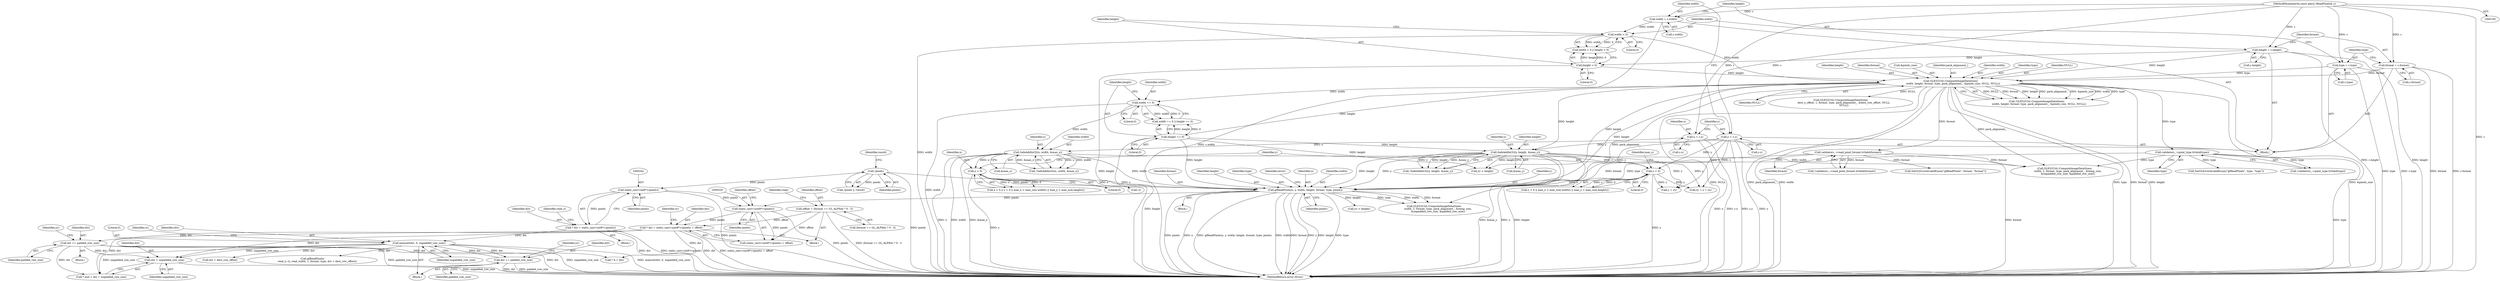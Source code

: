 digraph "0_Chrome_3aad1a37affb1ab70d1897f2b03eb8c077264984_0@pointer" {
"1000537" [label="(Call,dst + unpadded_row_size)"];
"1000556" [label="(Call,dst += padded_row_size)"];
"1000516" [label="(Call,* dst = static_cast<uint8*>(pixels) + offset)"];
"1000519" [label="(Call,static_cast<uint8*>(pixels))"];
"1000341" [label="(Call,static_cast<int8*>(pixels))"];
"1000194" [label="(Call,!pixels)"];
"1000413" [label="(Call,glReadPixels(x, y, width, height, format, type, pixels))"];
"1000272" [label="(Call,x < 0)"];
"1000243" [label="(Call,SafeAddInt32(x, width, &max_x))"];
"1000105" [label="(Call,x = c.x)"];
"1000102" [label="(MethodParameterIn,const gles2::ReadPixels& c)"];
"1000225" [label="(Call,width == 0)"];
"1000159" [label="(Call,GLES2Util::ComputeImageDataSizes(\n      width, height, format, type, pack_alignment_, &pixels_size, NULL, NULL))"];
"1000142" [label="(Call,width < 0)"];
"1000117" [label="(Call,width = c.width)"];
"1000145" [label="(Call,height < 0)"];
"1000123" [label="(Call,height = c.height)"];
"1000129" [label="(Call,format = c.format)"];
"1000135" [label="(Call,type = c.type)"];
"1000111" [label="(Call,y = c.y)"];
"1000276" [label="(Call,y < 0)"];
"1000249" [label="(Call,SafeAddInt32(y, height, &max_y))"];
"1000228" [label="(Call,height == 0)"];
"1000203" [label="(Call,validators_->read_pixel_format.IsValid(format))"];
"1000214" [label="(Call,validators_->pixel_type.IsValid(type))"];
"1000498" [label="(Call,offset = (format == GL_ALPHA) ? 0 : 3)"];
"1000381" [label="(Call,memset(dst, 0, unpadded_row_size))"];
"1000408" [label="(Call,dst += padded_row_size)"];
"1000339" [label="(Call,* dst = static_cast<int8*>(pixels))"];
"1000249" [label="(Call,SafeAddInt32(y, height, &max_y))"];
"1000519" [label="(Call,static_cast<uint8*>(pixels))"];
"1000382" [label="(Identifier,dst)"];
"1000274" [label="(Literal,0)"];
"1000117" [label="(Call,width = c.width)"];
"1000243" [label="(Call,SafeAddInt32(x, width, &max_x))"];
"1000340" [label="(Identifier,dst)"];
"1000197" [label="(Identifier,result)"];
"1000533" [label="(Block,)"];
"1000286" [label="(Block,)"];
"1000526" [label="(Identifier,yy)"];
"1000230" [label="(Literal,0)"];
"1000500" [label="(Call,(format == GL_ALPHA) ? 0 : 3)"];
"1000528" [label="(Call,yy < height)"];
"1000376" [label="(Call,ry = y + yy)"];
"1000137" [label="(Call,c.type)"];
"1000131" [label="(Call,c.format)"];
"1000383" [label="(Literal,0)"];
"1000161" [label="(Identifier,height)"];
"1000532" [label="(Identifier,yy)"];
"1000158" [label="(Call,!GLES2Util::ComputeImageDataSizes(\n      width, height, format, type, pack_alignment_, &pixels_size, NULL, NULL))"];
"1000415" [label="(Identifier,y)"];
"1000271" [label="(Call,x < 0 || y < 0 || max_x > max_size.width() || max_y > max_size.height())"];
"1000103" [label="(Block,)"];
"1000162" [label="(Identifier,format)"];
"1000517" [label="(Identifier,dst)"];
"1000226" [label="(Identifier,width)"];
"1000542" [label="(Call,* d = dst)"];
"1000206" [label="(Call,SetGLErrorInvalidEnum(\"glReadPixels\", format, \"format\"))"];
"1000418" [label="(Identifier,format)"];
"1000277" [label="(Identifier,y)"];
"1000125" [label="(Call,c.height)"];
"1000102" [label="(MethodParameterIn,const gles2::ReadPixels& c)"];
"1000204" [label="(Identifier,format)"];
"1000405" [label="(Call,dst + dest_row_offset)"];
"1000136" [label="(Identifier,type)"];
"1000498" [label="(Call,offset = (format == GL_ALPHA) ? 0 : 3)"];
"1000144" [label="(Literal,0)"];
"1000275" [label="(Call,y < 0 || max_x > max_size.width() || max_y > max_size.height())"];
"1000413" [label="(Call,glReadPixels(x, y, width, height, format, type, pixels))"];
"1000118" [label="(Identifier,width)"];
"1000346" [label="(Identifier,read_x)"];
"1000147" [label="(Literal,0)"];
"1000112" [label="(Identifier,y)"];
"1000227" [label="(Literal,0)"];
"1000159" [label="(Call,GLES2Util::ComputeImageDataSizes(\n      width, height, format, type, pack_alignment_, &pixels_size, NULL, NULL))"];
"1000246" [label="(Call,&max_x)"];
"1000165" [label="(Call,&pixels_size)"];
"1000224" [label="(Call,width == 0 || height == 0)"];
"1000217" [label="(Call,SetGLErrorInvalidEnum(\"glReadPixels\", type, \"type\"))"];
"1000499" [label="(Identifier,offset)"];
"1000535" [label="(Call,* end = dst + unpadded_row_size)"];
"1000164" [label="(Identifier,pack_alignment_)"];
"1000160" [label="(Identifier,width)"];
"1000143" [label="(Identifier,width)"];
"1000521" [label="(Identifier,pixels)"];
"1000373" [label="(Identifier,yy)"];
"1000105" [label="(Call,x = c.x)"];
"1000292" [label="(Call,GLES2Util::ComputeImageDataSizes(\n        width, 2, format, type, pack_alignment_, &temp_size,\n        &unpadded_row_size, &padded_row_size))"];
"1000417" [label="(Identifier,height)"];
"1000130" [label="(Identifier,format)"];
"1000142" [label="(Call,width < 0)"];
"1000244" [label="(Identifier,x)"];
"1000106" [label="(Identifier,x)"];
"1000315" [label="(Call,-x)"];
"1000537" [label="(Call,dst + unpadded_row_size)"];
"1000564" [label="(MethodReturn,error::Error)"];
"1000113" [label="(Call,c.y)"];
"1000141" [label="(Call,width < 0 || height < 0)"];
"1000193" [label="(Call,!pixels || !result)"];
"1000276" [label="(Call,y < 0)"];
"1000129" [label="(Call,format = c.format)"];
"1000516" [label="(Call,* dst = static_cast<uint8*>(pixels) + offset)"];
"1000408" [label="(Call,dst += padded_row_size)"];
"1000419" [label="(Identifier,type)"];
"1000272" [label="(Call,x < 0)"];
"1000195" [label="(Identifier,pixels)"];
"1000107" [label="(Call,c.x)"];
"1000214" [label="(Call,validators_->pixel_type.IsValid(type))"];
"1000203" [label="(Call,validators_->read_pixel_format.IsValid(format))"];
"1000252" [label="(Call,&max_y)"];
"1000423" [label="(Identifier,error)"];
"1000202" [label="(Call,!validators_->read_pixel_format.IsValid(format))"];
"1000248" [label="(Call,!SafeAddInt32(y, height, &max_y))"];
"1000460" [label="(Call,GLES2Util::ComputeImageDataSizes(\n          width, 2, format, type, pack_alignment_, &temp_size,\n          &unpadded_row_size, &padded_row_size))"];
"1000146" [label="(Identifier,height)"];
"1000420" [label="(Identifier,pixels)"];
"1000556" [label="(Call,dst += padded_row_size)"];
"1000496" [label="(Block,)"];
"1000343" [label="(Identifier,pixels)"];
"1000558" [label="(Identifier,padded_row_size)"];
"1000111" [label="(Call,y = c.y)"];
"1000539" [label="(Identifier,unpadded_row_size)"];
"1000410" [label="(Identifier,padded_row_size)"];
"1000145" [label="(Call,height < 0)"];
"1000163" [label="(Identifier,type)"];
"1000242" [label="(Call,!SafeAddInt32(x, width, &max_x))"];
"1000278" [label="(Literal,0)"];
"1000557" [label="(Identifier,dst)"];
"1000167" [label="(Identifier,NULL)"];
"1000251" [label="(Identifier,height)"];
"1000194" [label="(Call,!pixels)"];
"1000225" [label="(Call,width == 0)"];
"1000369" [label="(Call,yy < height)"];
"1000119" [label="(Call,c.width)"];
"1000124" [label="(Identifier,height)"];
"1000213" [label="(Call,!validators_->pixel_type.IsValid(type))"];
"1000135" [label="(Call,type = c.type)"];
"1000123" [label="(Call,height = c.height)"];
"1000522" [label="(Identifier,offset)"];
"1000168" [label="(Identifier,NULL)"];
"1000388" [label="(Identifier,ry)"];
"1000398" [label="(Call,glReadPixels(\n            read_x, ry, read_width, 1, format, type, dst + dest_row_offset))"];
"1000281" [label="(Identifier,max_x)"];
"1000339" [label="(Call,* dst = static_cast<int8*>(pixels))"];
"1000228" [label="(Call,height == 0)"];
"1000273" [label="(Identifier,x)"];
"1000378" [label="(Call,y + yy)"];
"1000538" [label="(Identifier,dst)"];
"1000414" [label="(Identifier,x)"];
"1000381" [label="(Call,memset(dst, 0, unpadded_row_size))"];
"1000341" [label="(Call,static_cast<int8*>(pixels))"];
"1000245" [label="(Identifier,width)"];
"1000321" [label="(Call,GLES2Util::ComputeImageDataSizes(\n        dest_x_offset, 1, format, type, pack_alignment_, &dest_row_offset, NULL,\n        NULL))"];
"1000518" [label="(Call,static_cast<uint8*>(pixels) + offset)"];
"1000384" [label="(Identifier,unpadded_row_size)"];
"1000250" [label="(Identifier,y)"];
"1000508" [label="(Identifier,step)"];
"1000416" [label="(Identifier,width)"];
"1000412" [label="(Block,)"];
"1000409" [label="(Identifier,dst)"];
"1000215" [label="(Identifier,type)"];
"1000229" [label="(Identifier,height)"];
"1000374" [label="(Block,)"];
"1000537" -> "1000535"  [label="AST: "];
"1000537" -> "1000539"  [label="CFG: "];
"1000538" -> "1000537"  [label="AST: "];
"1000539" -> "1000537"  [label="AST: "];
"1000535" -> "1000537"  [label="CFG: "];
"1000537" -> "1000564"  [label="DDG: unpadded_row_size"];
"1000556" -> "1000537"  [label="DDG: dst"];
"1000516" -> "1000537"  [label="DDG: dst"];
"1000381" -> "1000537"  [label="DDG: unpadded_row_size"];
"1000556" -> "1000533"  [label="AST: "];
"1000556" -> "1000558"  [label="CFG: "];
"1000557" -> "1000556"  [label="AST: "];
"1000558" -> "1000556"  [label="AST: "];
"1000532" -> "1000556"  [label="CFG: "];
"1000556" -> "1000564"  [label="DDG: dst"];
"1000556" -> "1000564"  [label="DDG: padded_row_size"];
"1000556" -> "1000535"  [label="DDG: dst"];
"1000556" -> "1000542"  [label="DDG: dst"];
"1000516" -> "1000556"  [label="DDG: dst"];
"1000516" -> "1000496"  [label="AST: "];
"1000516" -> "1000518"  [label="CFG: "];
"1000517" -> "1000516"  [label="AST: "];
"1000518" -> "1000516"  [label="AST: "];
"1000526" -> "1000516"  [label="CFG: "];
"1000516" -> "1000564"  [label="DDG: static_cast<uint8*>(pixels) + offset"];
"1000516" -> "1000564"  [label="DDG: dst"];
"1000519" -> "1000516"  [label="DDG: pixels"];
"1000498" -> "1000516"  [label="DDG: offset"];
"1000516" -> "1000535"  [label="DDG: dst"];
"1000516" -> "1000542"  [label="DDG: dst"];
"1000519" -> "1000518"  [label="AST: "];
"1000519" -> "1000521"  [label="CFG: "];
"1000520" -> "1000519"  [label="AST: "];
"1000521" -> "1000519"  [label="AST: "];
"1000522" -> "1000519"  [label="CFG: "];
"1000519" -> "1000564"  [label="DDG: pixels"];
"1000519" -> "1000518"  [label="DDG: pixels"];
"1000341" -> "1000519"  [label="DDG: pixels"];
"1000413" -> "1000519"  [label="DDG: pixels"];
"1000341" -> "1000339"  [label="AST: "];
"1000341" -> "1000343"  [label="CFG: "];
"1000342" -> "1000341"  [label="AST: "];
"1000343" -> "1000341"  [label="AST: "];
"1000339" -> "1000341"  [label="CFG: "];
"1000341" -> "1000564"  [label="DDG: pixels"];
"1000341" -> "1000339"  [label="DDG: pixels"];
"1000194" -> "1000341"  [label="DDG: pixels"];
"1000194" -> "1000193"  [label="AST: "];
"1000194" -> "1000195"  [label="CFG: "];
"1000195" -> "1000194"  [label="AST: "];
"1000197" -> "1000194"  [label="CFG: "];
"1000193" -> "1000194"  [label="CFG: "];
"1000194" -> "1000564"  [label="DDG: pixels"];
"1000194" -> "1000193"  [label="DDG: pixels"];
"1000194" -> "1000413"  [label="DDG: pixels"];
"1000413" -> "1000412"  [label="AST: "];
"1000413" -> "1000420"  [label="CFG: "];
"1000414" -> "1000413"  [label="AST: "];
"1000415" -> "1000413"  [label="AST: "];
"1000416" -> "1000413"  [label="AST: "];
"1000417" -> "1000413"  [label="AST: "];
"1000418" -> "1000413"  [label="AST: "];
"1000419" -> "1000413"  [label="AST: "];
"1000420" -> "1000413"  [label="AST: "];
"1000423" -> "1000413"  [label="CFG: "];
"1000413" -> "1000564"  [label="DDG: pixels"];
"1000413" -> "1000564"  [label="DDG: x"];
"1000413" -> "1000564"  [label="DDG: glReadPixels(x, y, width, height, format, type, pixels)"];
"1000413" -> "1000564"  [label="DDG: width"];
"1000413" -> "1000564"  [label="DDG: format"];
"1000413" -> "1000564"  [label="DDG: y"];
"1000413" -> "1000564"  [label="DDG: height"];
"1000413" -> "1000564"  [label="DDG: type"];
"1000272" -> "1000413"  [label="DDG: x"];
"1000111" -> "1000413"  [label="DDG: y"];
"1000276" -> "1000413"  [label="DDG: y"];
"1000249" -> "1000413"  [label="DDG: y"];
"1000249" -> "1000413"  [label="DDG: height"];
"1000243" -> "1000413"  [label="DDG: width"];
"1000228" -> "1000413"  [label="DDG: height"];
"1000159" -> "1000413"  [label="DDG: height"];
"1000203" -> "1000413"  [label="DDG: format"];
"1000214" -> "1000413"  [label="DDG: type"];
"1000413" -> "1000460"  [label="DDG: width"];
"1000413" -> "1000460"  [label="DDG: format"];
"1000413" -> "1000460"  [label="DDG: type"];
"1000413" -> "1000528"  [label="DDG: height"];
"1000272" -> "1000271"  [label="AST: "];
"1000272" -> "1000274"  [label="CFG: "];
"1000273" -> "1000272"  [label="AST: "];
"1000274" -> "1000272"  [label="AST: "];
"1000277" -> "1000272"  [label="CFG: "];
"1000271" -> "1000272"  [label="CFG: "];
"1000272" -> "1000564"  [label="DDG: x"];
"1000272" -> "1000271"  [label="DDG: x"];
"1000272" -> "1000271"  [label="DDG: 0"];
"1000243" -> "1000272"  [label="DDG: x"];
"1000272" -> "1000315"  [label="DDG: x"];
"1000243" -> "1000242"  [label="AST: "];
"1000243" -> "1000246"  [label="CFG: "];
"1000244" -> "1000243"  [label="AST: "];
"1000245" -> "1000243"  [label="AST: "];
"1000246" -> "1000243"  [label="AST: "];
"1000242" -> "1000243"  [label="CFG: "];
"1000243" -> "1000564"  [label="DDG: x"];
"1000243" -> "1000564"  [label="DDG: width"];
"1000243" -> "1000564"  [label="DDG: &max_x"];
"1000243" -> "1000242"  [label="DDG: x"];
"1000243" -> "1000242"  [label="DDG: width"];
"1000243" -> "1000242"  [label="DDG: &max_x"];
"1000105" -> "1000243"  [label="DDG: x"];
"1000225" -> "1000243"  [label="DDG: width"];
"1000243" -> "1000292"  [label="DDG: width"];
"1000105" -> "1000103"  [label="AST: "];
"1000105" -> "1000107"  [label="CFG: "];
"1000106" -> "1000105"  [label="AST: "];
"1000107" -> "1000105"  [label="AST: "];
"1000112" -> "1000105"  [label="CFG: "];
"1000105" -> "1000564"  [label="DDG: c.x"];
"1000105" -> "1000564"  [label="DDG: x"];
"1000102" -> "1000105"  [label="DDG: c"];
"1000102" -> "1000100"  [label="AST: "];
"1000102" -> "1000564"  [label="DDG: c"];
"1000102" -> "1000111"  [label="DDG: c"];
"1000102" -> "1000117"  [label="DDG: c"];
"1000102" -> "1000123"  [label="DDG: c"];
"1000102" -> "1000129"  [label="DDG: c"];
"1000102" -> "1000135"  [label="DDG: c"];
"1000225" -> "1000224"  [label="AST: "];
"1000225" -> "1000227"  [label="CFG: "];
"1000226" -> "1000225"  [label="AST: "];
"1000227" -> "1000225"  [label="AST: "];
"1000229" -> "1000225"  [label="CFG: "];
"1000224" -> "1000225"  [label="CFG: "];
"1000225" -> "1000564"  [label="DDG: width"];
"1000225" -> "1000224"  [label="DDG: width"];
"1000225" -> "1000224"  [label="DDG: 0"];
"1000159" -> "1000225"  [label="DDG: width"];
"1000159" -> "1000158"  [label="AST: "];
"1000159" -> "1000168"  [label="CFG: "];
"1000160" -> "1000159"  [label="AST: "];
"1000161" -> "1000159"  [label="AST: "];
"1000162" -> "1000159"  [label="AST: "];
"1000163" -> "1000159"  [label="AST: "];
"1000164" -> "1000159"  [label="AST: "];
"1000165" -> "1000159"  [label="AST: "];
"1000167" -> "1000159"  [label="AST: "];
"1000168" -> "1000159"  [label="AST: "];
"1000158" -> "1000159"  [label="CFG: "];
"1000159" -> "1000564"  [label="DDG: NULL"];
"1000159" -> "1000564"  [label="DDG: pack_alignment_"];
"1000159" -> "1000564"  [label="DDG: width"];
"1000159" -> "1000564"  [label="DDG: type"];
"1000159" -> "1000564"  [label="DDG: format"];
"1000159" -> "1000564"  [label="DDG: height"];
"1000159" -> "1000564"  [label="DDG: &pixels_size"];
"1000159" -> "1000158"  [label="DDG: NULL"];
"1000159" -> "1000158"  [label="DDG: format"];
"1000159" -> "1000158"  [label="DDG: height"];
"1000159" -> "1000158"  [label="DDG: pack_alignment_"];
"1000159" -> "1000158"  [label="DDG: &pixels_size"];
"1000159" -> "1000158"  [label="DDG: width"];
"1000159" -> "1000158"  [label="DDG: type"];
"1000142" -> "1000159"  [label="DDG: width"];
"1000145" -> "1000159"  [label="DDG: height"];
"1000123" -> "1000159"  [label="DDG: height"];
"1000129" -> "1000159"  [label="DDG: format"];
"1000135" -> "1000159"  [label="DDG: type"];
"1000159" -> "1000203"  [label="DDG: format"];
"1000159" -> "1000214"  [label="DDG: type"];
"1000159" -> "1000228"  [label="DDG: height"];
"1000159" -> "1000249"  [label="DDG: height"];
"1000159" -> "1000292"  [label="DDG: pack_alignment_"];
"1000159" -> "1000321"  [label="DDG: NULL"];
"1000159" -> "1000369"  [label="DDG: height"];
"1000159" -> "1000460"  [label="DDG: pack_alignment_"];
"1000142" -> "1000141"  [label="AST: "];
"1000142" -> "1000144"  [label="CFG: "];
"1000143" -> "1000142"  [label="AST: "];
"1000144" -> "1000142"  [label="AST: "];
"1000146" -> "1000142"  [label="CFG: "];
"1000141" -> "1000142"  [label="CFG: "];
"1000142" -> "1000564"  [label="DDG: width"];
"1000142" -> "1000141"  [label="DDG: width"];
"1000142" -> "1000141"  [label="DDG: 0"];
"1000117" -> "1000142"  [label="DDG: width"];
"1000117" -> "1000103"  [label="AST: "];
"1000117" -> "1000119"  [label="CFG: "];
"1000118" -> "1000117"  [label="AST: "];
"1000119" -> "1000117"  [label="AST: "];
"1000124" -> "1000117"  [label="CFG: "];
"1000117" -> "1000564"  [label="DDG: c.width"];
"1000145" -> "1000141"  [label="AST: "];
"1000145" -> "1000147"  [label="CFG: "];
"1000146" -> "1000145"  [label="AST: "];
"1000147" -> "1000145"  [label="AST: "];
"1000141" -> "1000145"  [label="CFG: "];
"1000145" -> "1000564"  [label="DDG: height"];
"1000145" -> "1000141"  [label="DDG: height"];
"1000145" -> "1000141"  [label="DDG: 0"];
"1000123" -> "1000145"  [label="DDG: height"];
"1000123" -> "1000103"  [label="AST: "];
"1000123" -> "1000125"  [label="CFG: "];
"1000124" -> "1000123"  [label="AST: "];
"1000125" -> "1000123"  [label="AST: "];
"1000130" -> "1000123"  [label="CFG: "];
"1000123" -> "1000564"  [label="DDG: c.height"];
"1000123" -> "1000564"  [label="DDG: height"];
"1000129" -> "1000103"  [label="AST: "];
"1000129" -> "1000131"  [label="CFG: "];
"1000130" -> "1000129"  [label="AST: "];
"1000131" -> "1000129"  [label="AST: "];
"1000136" -> "1000129"  [label="CFG: "];
"1000129" -> "1000564"  [label="DDG: format"];
"1000129" -> "1000564"  [label="DDG: c.format"];
"1000135" -> "1000103"  [label="AST: "];
"1000135" -> "1000137"  [label="CFG: "];
"1000136" -> "1000135"  [label="AST: "];
"1000137" -> "1000135"  [label="AST: "];
"1000143" -> "1000135"  [label="CFG: "];
"1000135" -> "1000564"  [label="DDG: type"];
"1000135" -> "1000564"  [label="DDG: c.type"];
"1000111" -> "1000103"  [label="AST: "];
"1000111" -> "1000113"  [label="CFG: "];
"1000112" -> "1000111"  [label="AST: "];
"1000113" -> "1000111"  [label="AST: "];
"1000118" -> "1000111"  [label="CFG: "];
"1000111" -> "1000564"  [label="DDG: y"];
"1000111" -> "1000564"  [label="DDG: c.y"];
"1000111" -> "1000249"  [label="DDG: y"];
"1000111" -> "1000276"  [label="DDG: y"];
"1000111" -> "1000376"  [label="DDG: y"];
"1000111" -> "1000378"  [label="DDG: y"];
"1000276" -> "1000275"  [label="AST: "];
"1000276" -> "1000278"  [label="CFG: "];
"1000277" -> "1000276"  [label="AST: "];
"1000278" -> "1000276"  [label="AST: "];
"1000281" -> "1000276"  [label="CFG: "];
"1000275" -> "1000276"  [label="CFG: "];
"1000276" -> "1000564"  [label="DDG: y"];
"1000276" -> "1000275"  [label="DDG: y"];
"1000276" -> "1000275"  [label="DDG: 0"];
"1000249" -> "1000276"  [label="DDG: y"];
"1000276" -> "1000376"  [label="DDG: y"];
"1000276" -> "1000378"  [label="DDG: y"];
"1000249" -> "1000248"  [label="AST: "];
"1000249" -> "1000252"  [label="CFG: "];
"1000250" -> "1000249"  [label="AST: "];
"1000251" -> "1000249"  [label="AST: "];
"1000252" -> "1000249"  [label="AST: "];
"1000248" -> "1000249"  [label="CFG: "];
"1000249" -> "1000564"  [label="DDG: height"];
"1000249" -> "1000564"  [label="DDG: &max_y"];
"1000249" -> "1000564"  [label="DDG: y"];
"1000249" -> "1000248"  [label="DDG: y"];
"1000249" -> "1000248"  [label="DDG: height"];
"1000249" -> "1000248"  [label="DDG: &max_y"];
"1000228" -> "1000249"  [label="DDG: height"];
"1000249" -> "1000369"  [label="DDG: height"];
"1000249" -> "1000376"  [label="DDG: y"];
"1000249" -> "1000378"  [label="DDG: y"];
"1000228" -> "1000224"  [label="AST: "];
"1000228" -> "1000230"  [label="CFG: "];
"1000229" -> "1000228"  [label="AST: "];
"1000230" -> "1000228"  [label="AST: "];
"1000224" -> "1000228"  [label="CFG: "];
"1000228" -> "1000564"  [label="DDG: height"];
"1000228" -> "1000224"  [label="DDG: height"];
"1000228" -> "1000224"  [label="DDG: 0"];
"1000228" -> "1000369"  [label="DDG: height"];
"1000203" -> "1000202"  [label="AST: "];
"1000203" -> "1000204"  [label="CFG: "];
"1000204" -> "1000203"  [label="AST: "];
"1000202" -> "1000203"  [label="CFG: "];
"1000203" -> "1000564"  [label="DDG: format"];
"1000203" -> "1000202"  [label="DDG: format"];
"1000203" -> "1000206"  [label="DDG: format"];
"1000203" -> "1000292"  [label="DDG: format"];
"1000214" -> "1000213"  [label="AST: "];
"1000214" -> "1000215"  [label="CFG: "];
"1000215" -> "1000214"  [label="AST: "];
"1000213" -> "1000214"  [label="CFG: "];
"1000214" -> "1000564"  [label="DDG: type"];
"1000214" -> "1000213"  [label="DDG: type"];
"1000214" -> "1000217"  [label="DDG: type"];
"1000214" -> "1000292"  [label="DDG: type"];
"1000498" -> "1000496"  [label="AST: "];
"1000498" -> "1000500"  [label="CFG: "];
"1000499" -> "1000498"  [label="AST: "];
"1000500" -> "1000498"  [label="AST: "];
"1000508" -> "1000498"  [label="CFG: "];
"1000498" -> "1000564"  [label="DDG: (format == GL_ALPHA) ? 0 : 3"];
"1000498" -> "1000518"  [label="DDG: offset"];
"1000381" -> "1000374"  [label="AST: "];
"1000381" -> "1000384"  [label="CFG: "];
"1000382" -> "1000381"  [label="AST: "];
"1000383" -> "1000381"  [label="AST: "];
"1000384" -> "1000381"  [label="AST: "];
"1000388" -> "1000381"  [label="CFG: "];
"1000381" -> "1000564"  [label="DDG: unpadded_row_size"];
"1000381" -> "1000564"  [label="DDG: memset(dst, 0, unpadded_row_size)"];
"1000408" -> "1000381"  [label="DDG: dst"];
"1000339" -> "1000381"  [label="DDG: dst"];
"1000381" -> "1000398"  [label="DDG: dst"];
"1000381" -> "1000405"  [label="DDG: dst"];
"1000381" -> "1000408"  [label="DDG: dst"];
"1000381" -> "1000535"  [label="DDG: unpadded_row_size"];
"1000408" -> "1000374"  [label="AST: "];
"1000408" -> "1000410"  [label="CFG: "];
"1000409" -> "1000408"  [label="AST: "];
"1000410" -> "1000408"  [label="AST: "];
"1000373" -> "1000408"  [label="CFG: "];
"1000408" -> "1000564"  [label="DDG: dst"];
"1000408" -> "1000564"  [label="DDG: padded_row_size"];
"1000339" -> "1000286"  [label="AST: "];
"1000340" -> "1000339"  [label="AST: "];
"1000346" -> "1000339"  [label="CFG: "];
"1000339" -> "1000564"  [label="DDG: dst"];
"1000339" -> "1000564"  [label="DDG: static_cast<int8*>(pixels)"];
}
